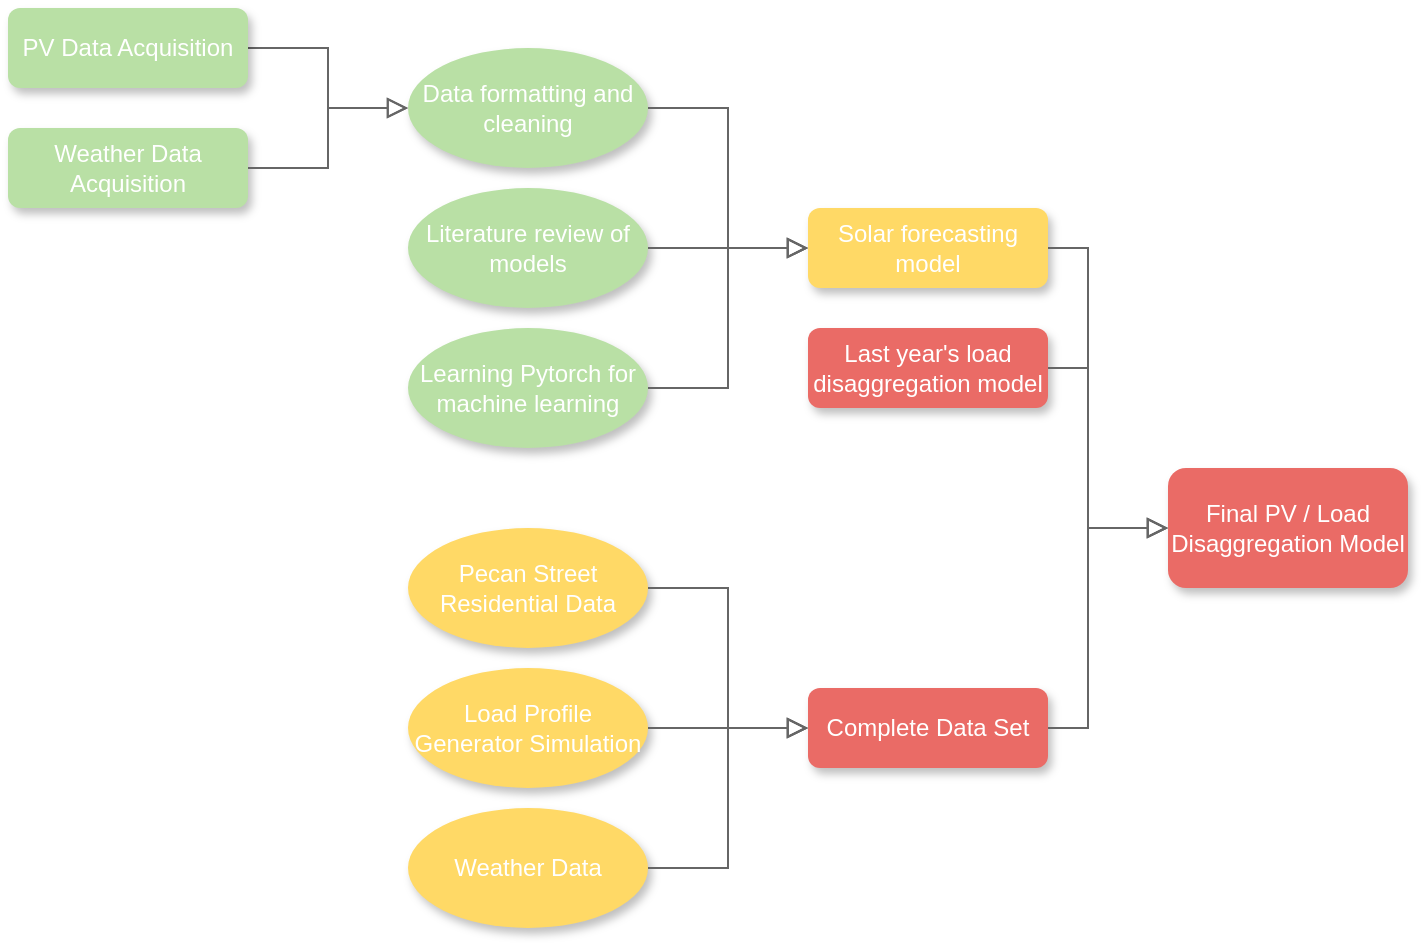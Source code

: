 <mxfile version="19.0.3" type="device"><diagram id="C5RBs43oDa-KdzZeNtuy" name="Page-1"><mxGraphModel dx="1006" dy="788" grid="1" gridSize="10" guides="1" tooltips="1" connect="1" arrows="1" fold="1" page="1" pageScale="1" pageWidth="827" pageHeight="1169" math="0" shadow="0"><root><mxCell id="WIyWlLk6GJQsqaUBKTNV-0"/><mxCell id="WIyWlLk6GJQsqaUBKTNV-1" parent="WIyWlLk6GJQsqaUBKTNV-0"/><mxCell id="WIyWlLk6GJQsqaUBKTNV-2" value="" style="rounded=0;html=1;jettySize=auto;orthogonalLoop=1;fontSize=11;endArrow=block;endFill=0;endSize=8;strokeWidth=1;shadow=0;labelBackgroundColor=none;edgeStyle=orthogonalEdgeStyle;exitX=1;exitY=0.5;exitDx=0;exitDy=0;strokeColor=#666666;fillColor=#999999;" parent="WIyWlLk6GJQsqaUBKTNV-1" source="WIyWlLk6GJQsqaUBKTNV-3" edge="1"><mxGeometry relative="1" as="geometry"><mxPoint x="220" y="110" as="targetPoint"/><Array as="points"><mxPoint x="180" y="80"/><mxPoint x="180" y="110"/></Array></mxGeometry></mxCell><mxCell id="WIyWlLk6GJQsqaUBKTNV-3" value="&lt;font color=&quot;#ffffff&quot;&gt;PV Data Acquisition&lt;/font&gt;" style="rounded=1;whiteSpace=wrap;html=1;fontSize=12;glass=0;strokeWidth=1;shadow=1;fillColor=#B9E0A5;strokeColor=none;fontColor=#ffffff;" parent="WIyWlLk6GJQsqaUBKTNV-1" vertex="1"><mxGeometry x="20" y="60" width="120" height="40" as="geometry"/></mxCell><mxCell id="Y8IsEICXeShqPMuKQxm4-0" value="&lt;font color=&quot;#ffffff&quot;&gt;Weather Data Acquisition&lt;/font&gt;" style="rounded=1;whiteSpace=wrap;html=1;fillColor=#B9E0A5;strokeColor=none;shadow=1;fontColor=#ffffff;" parent="WIyWlLk6GJQsqaUBKTNV-1" vertex="1"><mxGeometry x="20" y="120" width="120" height="40" as="geometry"/></mxCell><mxCell id="Y8IsEICXeShqPMuKQxm4-1" value="" style="rounded=0;html=1;jettySize=auto;orthogonalLoop=1;fontSize=11;endArrow=block;endFill=0;endSize=8;strokeWidth=1;shadow=0;labelBackgroundColor=none;edgeStyle=orthogonalEdgeStyle;exitX=1;exitY=0.5;exitDx=0;exitDy=0;entryX=0;entryY=0.5;entryDx=0;entryDy=0;strokeColor=#666666;fillColor=#999999;" parent="WIyWlLk6GJQsqaUBKTNV-1" source="Y8IsEICXeShqPMuKQxm4-0" target="Y8IsEICXeShqPMuKQxm4-4" edge="1"><mxGeometry relative="1" as="geometry"><mxPoint x="150" y="120" as="sourcePoint"/><mxPoint x="200" y="110" as="targetPoint"/></mxGeometry></mxCell><mxCell id="Y8IsEICXeShqPMuKQxm4-4" value="&lt;font color=&quot;#ffffff&quot;&gt;Data formatting and cleaning&lt;/font&gt;" style="ellipse;whiteSpace=wrap;html=1;fillColor=#B9E0A5;strokeColor=none;shadow=1;fontColor=#ffffff;" parent="WIyWlLk6GJQsqaUBKTNV-1" vertex="1"><mxGeometry x="220" y="80" width="120" height="60" as="geometry"/></mxCell><mxCell id="Y8IsEICXeShqPMuKQxm4-7" value="&lt;font color=&quot;#ffffff&quot;&gt;Literature review of models&lt;/font&gt;" style="ellipse;whiteSpace=wrap;html=1;strokeColor=none;shadow=1;fillColor=#B9E0A5;fontColor=#ffffff;" parent="WIyWlLk6GJQsqaUBKTNV-1" vertex="1"><mxGeometry x="220" y="150" width="120" height="60" as="geometry"/></mxCell><mxCell id="Y8IsEICXeShqPMuKQxm4-8" value="&lt;font color=&quot;#ffffff&quot;&gt;Learning Pytorch for machine learning&lt;/font&gt;" style="ellipse;whiteSpace=wrap;html=1;strokeColor=none;shadow=1;fillColor=#B9E0A5;fontColor=#ffffff;" parent="WIyWlLk6GJQsqaUBKTNV-1" vertex="1"><mxGeometry x="220" y="220" width="120" height="60" as="geometry"/></mxCell><mxCell id="Y8IsEICXeShqPMuKQxm4-10" value="" style="rounded=0;html=1;jettySize=auto;orthogonalLoop=1;fontSize=11;endArrow=block;endFill=0;endSize=8;strokeWidth=1;shadow=0;labelBackgroundColor=none;edgeStyle=orthogonalEdgeStyle;strokeColor=#666666;fillColor=#999999;" parent="WIyWlLk6GJQsqaUBKTNV-1" source="Y8IsEICXeShqPMuKQxm4-4" edge="1"><mxGeometry relative="1" as="geometry"><mxPoint x="340" y="110" as="sourcePoint"/><mxPoint x="420" y="180" as="targetPoint"/><Array as="points"><mxPoint x="380" y="110"/><mxPoint x="380" y="180"/></Array></mxGeometry></mxCell><mxCell id="Y8IsEICXeShqPMuKQxm4-12" value="" style="rounded=0;html=1;jettySize=auto;orthogonalLoop=1;fontSize=11;endArrow=block;endFill=0;endSize=8;strokeWidth=1;shadow=0;labelBackgroundColor=none;edgeStyle=orthogonalEdgeStyle;strokeColor=#666666;fillColor=#999999;" parent="WIyWlLk6GJQsqaUBKTNV-1" source="Y8IsEICXeShqPMuKQxm4-7" edge="1"><mxGeometry relative="1" as="geometry"><mxPoint x="340" y="180" as="sourcePoint"/><mxPoint x="420" y="180" as="targetPoint"/></mxGeometry></mxCell><mxCell id="Y8IsEICXeShqPMuKQxm4-13" value="" style="rounded=0;html=1;jettySize=auto;orthogonalLoop=1;fontSize=11;endArrow=block;endFill=0;endSize=8;strokeWidth=1;shadow=0;labelBackgroundColor=none;edgeStyle=orthogonalEdgeStyle;strokeColor=#666666;fillColor=#999999;" parent="WIyWlLk6GJQsqaUBKTNV-1" source="Y8IsEICXeShqPMuKQxm4-8" edge="1"><mxGeometry relative="1" as="geometry"><mxPoint x="340" y="250" as="sourcePoint"/><mxPoint x="420" y="180" as="targetPoint"/><Array as="points"><mxPoint x="380" y="250"/><mxPoint x="380" y="180"/></Array></mxGeometry></mxCell><mxCell id="Y8IsEICXeShqPMuKQxm4-15" value="&lt;font color=&quot;#ffffff&quot;&gt;Solar forecasting model&lt;/font&gt;" style="rounded=1;whiteSpace=wrap;html=1;strokeColor=none;shadow=1;fillColor=#FFD966;" parent="WIyWlLk6GJQsqaUBKTNV-1" vertex="1"><mxGeometry x="420" y="160" width="120" height="40" as="geometry"/></mxCell><mxCell id="Y8IsEICXeShqPMuKQxm4-16" value="&lt;font style=&quot;&quot; color=&quot;#ffffff&quot;&gt;Last year's load disaggregation model&lt;/font&gt;" style="rounded=1;whiteSpace=wrap;html=1;strokeColor=none;shadow=1;fillColor=#EA6B66;" parent="WIyWlLk6GJQsqaUBKTNV-1" vertex="1"><mxGeometry x="420" y="220" width="120" height="40" as="geometry"/></mxCell><mxCell id="Y8IsEICXeShqPMuKQxm4-18" value="" style="rounded=0;html=1;jettySize=auto;orthogonalLoop=1;fontSize=11;endArrow=block;endFill=0;endSize=8;strokeWidth=1;shadow=0;labelBackgroundColor=none;edgeStyle=orthogonalEdgeStyle;entryX=0;entryY=0.5;entryDx=0;entryDy=0;strokeColor=#666666;fillColor=#999999;" parent="WIyWlLk6GJQsqaUBKTNV-1" source="Y8IsEICXeShqPMuKQxm4-15" target="Y8IsEICXeShqPMuKQxm4-36" edge="1"><mxGeometry relative="1" as="geometry"><mxPoint x="540" y="180" as="sourcePoint"/><mxPoint x="580" y="330" as="targetPoint"/><Array as="points"><mxPoint x="560" y="180"/><mxPoint x="560" y="320"/></Array></mxGeometry></mxCell><mxCell id="Y8IsEICXeShqPMuKQxm4-19" value="" style="rounded=0;html=1;jettySize=auto;orthogonalLoop=1;fontSize=11;endArrow=block;endFill=0;endSize=8;strokeWidth=1;shadow=0;labelBackgroundColor=none;edgeStyle=orthogonalEdgeStyle;entryX=0;entryY=0.5;entryDx=0;entryDy=0;strokeColor=#666666;fillColor=#999999;" parent="WIyWlLk6GJQsqaUBKTNV-1" source="Y8IsEICXeShqPMuKQxm4-16" target="Y8IsEICXeShqPMuKQxm4-36" edge="1"><mxGeometry relative="1" as="geometry"><mxPoint x="540" y="240" as="sourcePoint"/><mxPoint x="590" y="290" as="targetPoint"/><Array as="points"><mxPoint x="560" y="240"/><mxPoint x="560" y="320"/></Array></mxGeometry></mxCell><mxCell id="Y8IsEICXeShqPMuKQxm4-29" value="&lt;font color=&quot;#ffffff&quot;&gt;Pecan Street Residential Data&lt;/font&gt;" style="ellipse;whiteSpace=wrap;html=1;fillColor=#FFD966;strokeColor=none;shadow=1;" parent="WIyWlLk6GJQsqaUBKTNV-1" vertex="1"><mxGeometry x="220" y="320" width="120" height="60" as="geometry"/></mxCell><mxCell id="Y8IsEICXeShqPMuKQxm4-30" value="&lt;font color=&quot;#ffffff&quot;&gt;Load Profile Generator Simulation&lt;/font&gt;" style="ellipse;whiteSpace=wrap;html=1;strokeColor=none;shadow=1;fillColor=#FFD966;" parent="WIyWlLk6GJQsqaUBKTNV-1" vertex="1"><mxGeometry x="220" y="390" width="120" height="60" as="geometry"/></mxCell><mxCell id="Y8IsEICXeShqPMuKQxm4-31" value="&lt;font color=&quot;#ffffff&quot;&gt;Weather Data&lt;/font&gt;" style="ellipse;whiteSpace=wrap;html=1;fillColor=#FFD966;strokeColor=none;shadow=1;" parent="WIyWlLk6GJQsqaUBKTNV-1" vertex="1"><mxGeometry x="220" y="460" width="120" height="60" as="geometry"/></mxCell><mxCell id="Y8IsEICXeShqPMuKQxm4-32" value="" style="rounded=0;html=1;jettySize=auto;orthogonalLoop=1;fontSize=11;endArrow=block;endFill=0;endSize=8;strokeWidth=1;shadow=0;labelBackgroundColor=none;edgeStyle=orthogonalEdgeStyle;strokeColor=#666666;fillColor=#999999;" parent="WIyWlLk6GJQsqaUBKTNV-1" source="Y8IsEICXeShqPMuKQxm4-29" edge="1"><mxGeometry relative="1" as="geometry"><mxPoint x="340" y="350" as="sourcePoint"/><mxPoint x="420" y="420" as="targetPoint"/><Array as="points"><mxPoint x="380" y="350"/><mxPoint x="380" y="420"/></Array></mxGeometry></mxCell><mxCell id="Y8IsEICXeShqPMuKQxm4-33" value="" style="rounded=0;html=1;jettySize=auto;orthogonalLoop=1;fontSize=11;endArrow=block;endFill=0;endSize=8;strokeWidth=1;shadow=0;labelBackgroundColor=none;edgeStyle=orthogonalEdgeStyle;strokeColor=#666666;fillColor=#999999;" parent="WIyWlLk6GJQsqaUBKTNV-1" source="Y8IsEICXeShqPMuKQxm4-30" edge="1"><mxGeometry relative="1" as="geometry"><mxPoint x="340" y="420" as="sourcePoint"/><mxPoint x="420" y="420" as="targetPoint"/></mxGeometry></mxCell><mxCell id="Y8IsEICXeShqPMuKQxm4-34" value="" style="rounded=0;html=1;jettySize=auto;orthogonalLoop=1;fontSize=11;endArrow=block;endFill=0;endSize=8;strokeWidth=1;shadow=0;labelBackgroundColor=none;edgeStyle=orthogonalEdgeStyle;strokeColor=#666666;fillColor=#999999;" parent="WIyWlLk6GJQsqaUBKTNV-1" source="Y8IsEICXeShqPMuKQxm4-31" edge="1"><mxGeometry relative="1" as="geometry"><mxPoint x="340" y="490" as="sourcePoint"/><mxPoint x="420" y="420" as="targetPoint"/><Array as="points"><mxPoint x="380" y="490"/><mxPoint x="380" y="420"/></Array></mxGeometry></mxCell><mxCell id="Y8IsEICXeShqPMuKQxm4-35" value="&lt;font color=&quot;#ffffff&quot;&gt;Complete Data Set&lt;/font&gt;" style="rounded=1;whiteSpace=wrap;html=1;fillColor=#EA6B66;strokeColor=none;shadow=1;" parent="WIyWlLk6GJQsqaUBKTNV-1" vertex="1"><mxGeometry x="420" y="400" width="120" height="40" as="geometry"/></mxCell><mxCell id="Y8IsEICXeShqPMuKQxm4-36" value="&lt;font color=&quot;#ffffff&quot;&gt;Final PV / Load Disaggregation Model&lt;/font&gt;" style="rounded=1;whiteSpace=wrap;html=1;strokeColor=none;shadow=1;fillColor=#EA6B66;" parent="WIyWlLk6GJQsqaUBKTNV-1" vertex="1"><mxGeometry x="600" y="290" width="120" height="60" as="geometry"/></mxCell><mxCell id="Y8IsEICXeShqPMuKQxm4-37" value="" style="rounded=0;html=1;jettySize=auto;orthogonalLoop=1;fontSize=11;endArrow=block;endFill=0;endSize=8;strokeWidth=1;shadow=0;labelBackgroundColor=none;edgeStyle=orthogonalEdgeStyle;entryX=0;entryY=0.5;entryDx=0;entryDy=0;strokeColor=#666666;fillColor=#999999;" parent="WIyWlLk6GJQsqaUBKTNV-1" target="Y8IsEICXeShqPMuKQxm4-36" edge="1"><mxGeometry relative="1" as="geometry"><mxPoint x="540" y="420" as="sourcePoint"/><mxPoint x="610" y="320" as="targetPoint"/><Array as="points"><mxPoint x="560" y="420"/><mxPoint x="560" y="320"/></Array></mxGeometry></mxCell></root></mxGraphModel></diagram></mxfile>